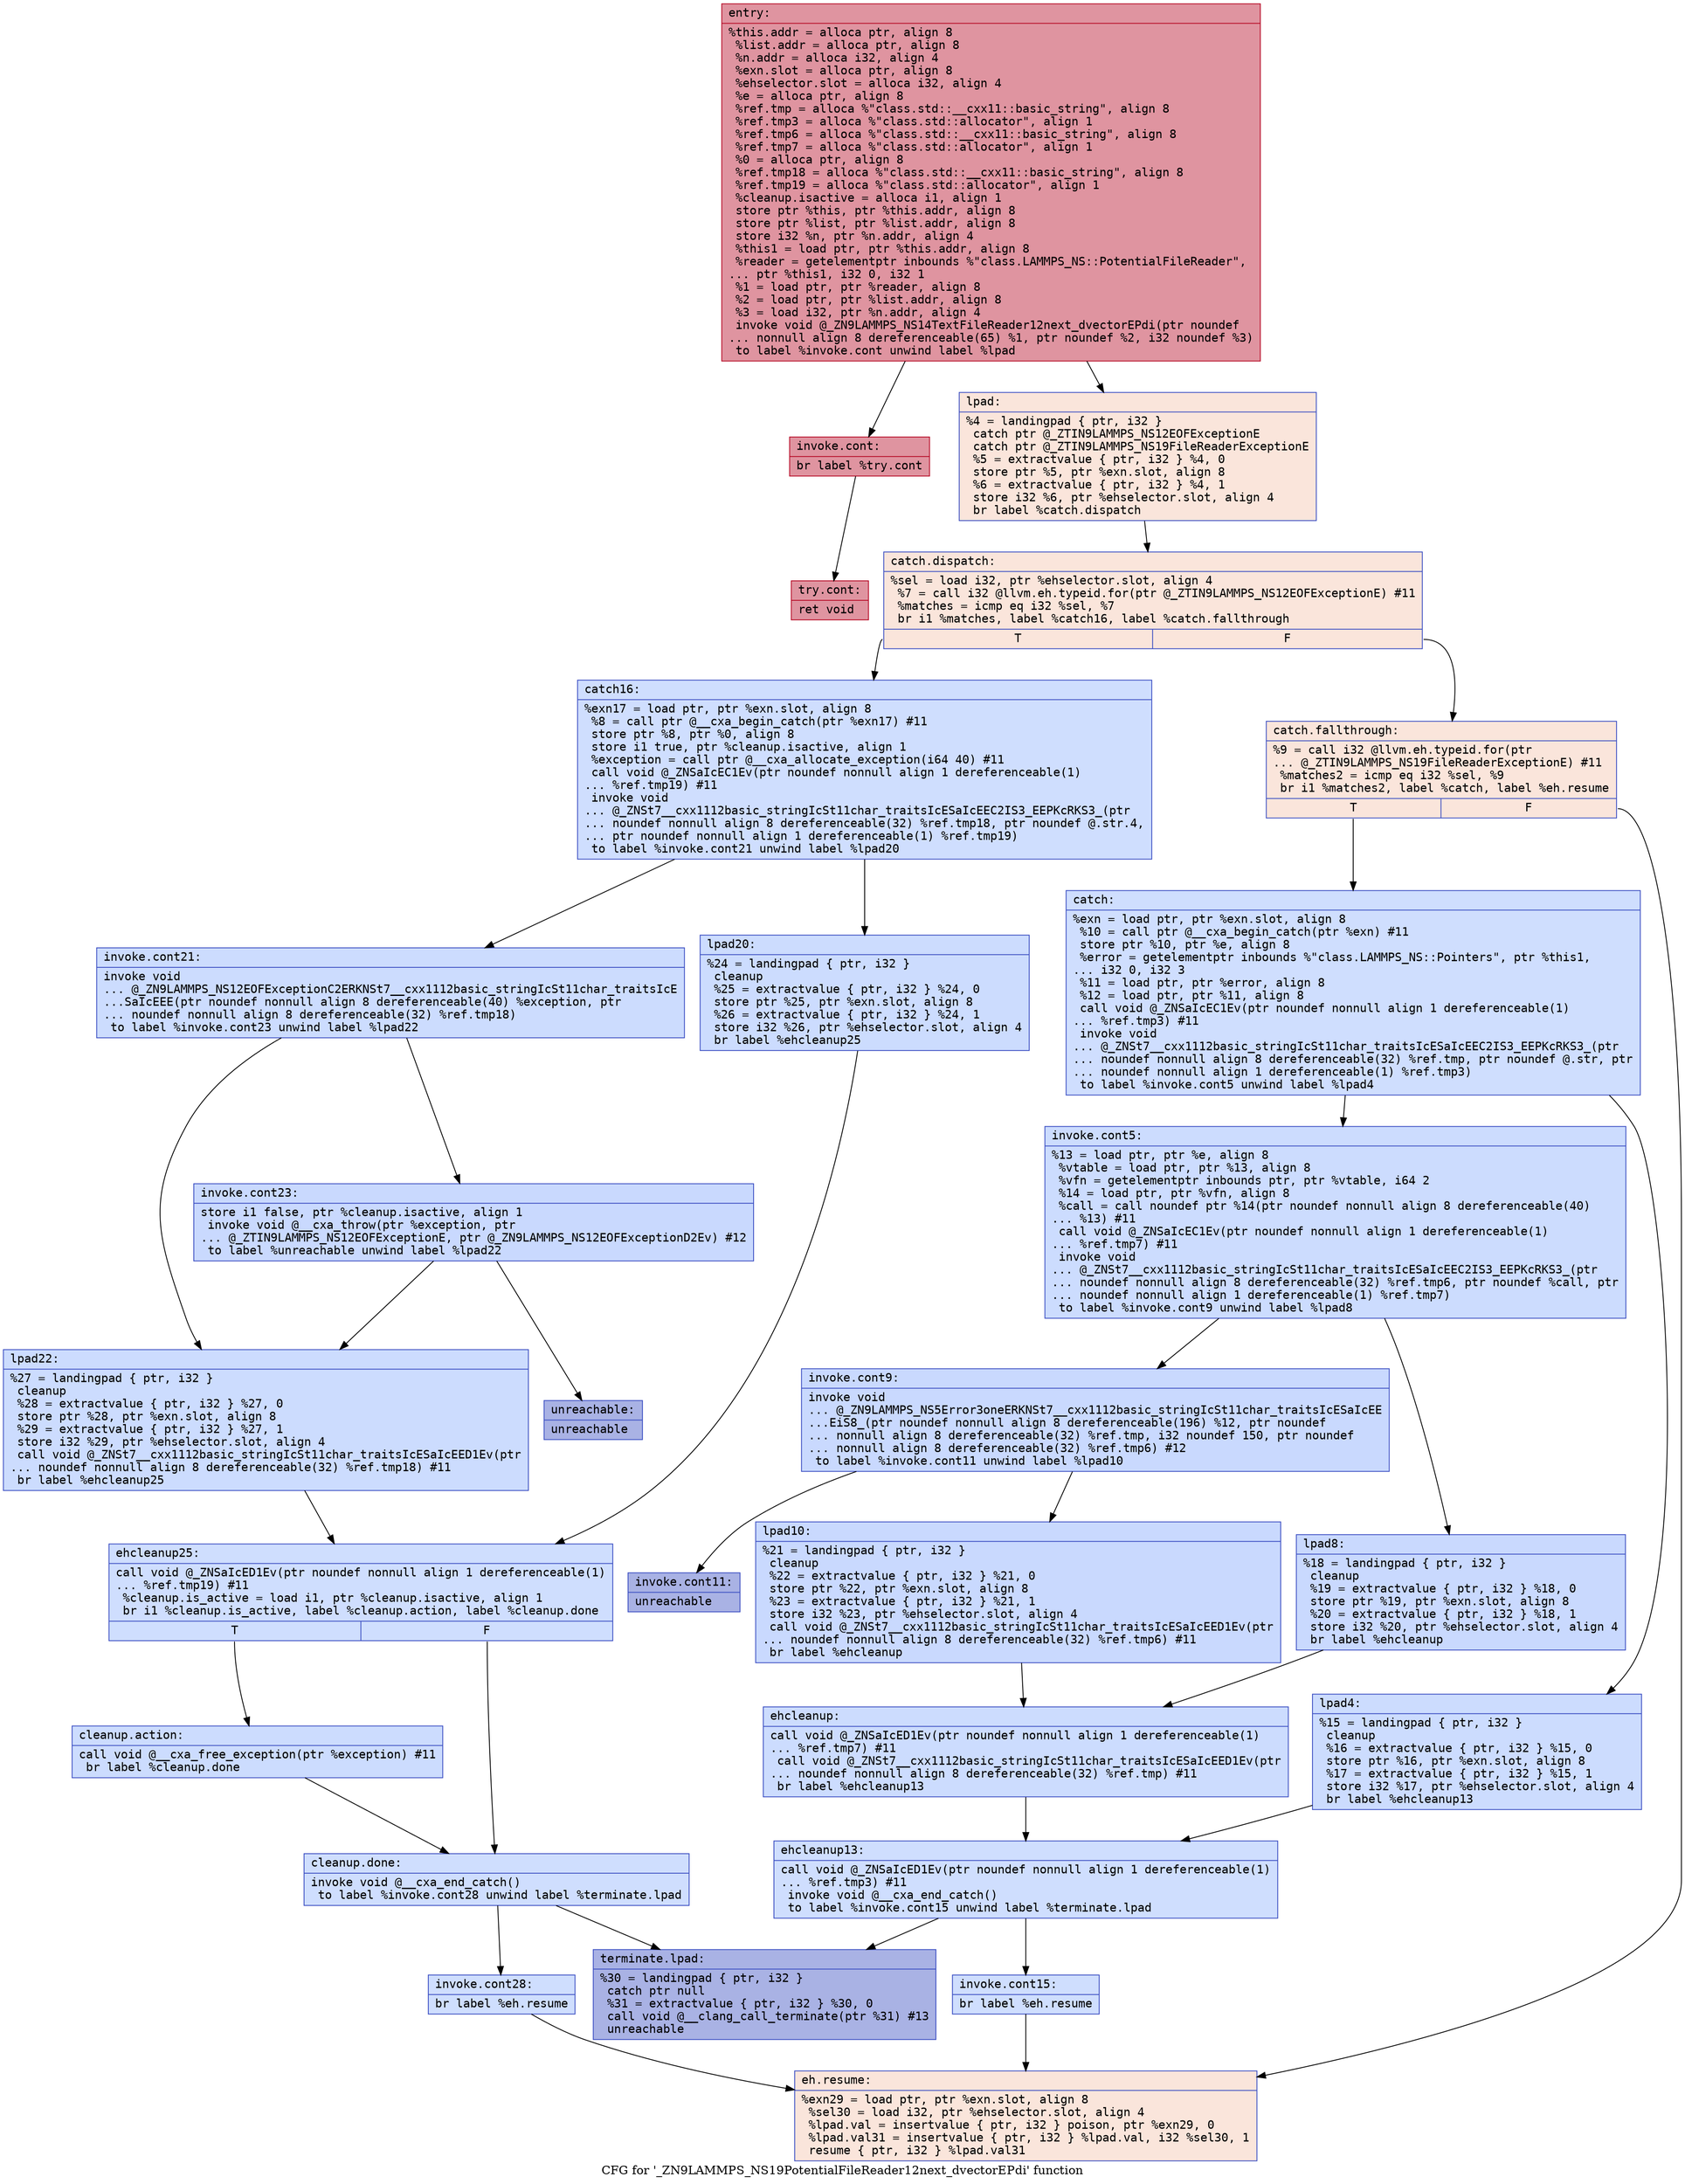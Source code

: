 digraph "CFG for '_ZN9LAMMPS_NS19PotentialFileReader12next_dvectorEPdi' function" {
	label="CFG for '_ZN9LAMMPS_NS19PotentialFileReader12next_dvectorEPdi' function";

	Node0x55acb5d5fbd0 [shape=record,color="#b70d28ff", style=filled, fillcolor="#b70d2870" fontname="Courier",label="{entry:\l|  %this.addr = alloca ptr, align 8\l  %list.addr = alloca ptr, align 8\l  %n.addr = alloca i32, align 4\l  %exn.slot = alloca ptr, align 8\l  %ehselector.slot = alloca i32, align 4\l  %e = alloca ptr, align 8\l  %ref.tmp = alloca %\"class.std::__cxx11::basic_string\", align 8\l  %ref.tmp3 = alloca %\"class.std::allocator\", align 1\l  %ref.tmp6 = alloca %\"class.std::__cxx11::basic_string\", align 8\l  %ref.tmp7 = alloca %\"class.std::allocator\", align 1\l  %0 = alloca ptr, align 8\l  %ref.tmp18 = alloca %\"class.std::__cxx11::basic_string\", align 8\l  %ref.tmp19 = alloca %\"class.std::allocator\", align 1\l  %cleanup.isactive = alloca i1, align 1\l  store ptr %this, ptr %this.addr, align 8\l  store ptr %list, ptr %list.addr, align 8\l  store i32 %n, ptr %n.addr, align 4\l  %this1 = load ptr, ptr %this.addr, align 8\l  %reader = getelementptr inbounds %\"class.LAMMPS_NS::PotentialFileReader\",\l... ptr %this1, i32 0, i32 1\l  %1 = load ptr, ptr %reader, align 8\l  %2 = load ptr, ptr %list.addr, align 8\l  %3 = load i32, ptr %n.addr, align 4\l  invoke void @_ZN9LAMMPS_NS14TextFileReader12next_dvectorEPdi(ptr noundef\l... nonnull align 8 dereferenceable(65) %1, ptr noundef %2, i32 noundef %3)\l          to label %invoke.cont unwind label %lpad\l}"];
	Node0x55acb5d5fbd0 -> Node0x55acb5d60b00[tooltip="entry -> invoke.cont\nProbability 100.00%" ];
	Node0x55acb5d5fbd0 -> Node0x55acb5d60b80[tooltip="entry -> lpad\nProbability 0.00%" ];
	Node0x55acb5d60b00 [shape=record,color="#b70d28ff", style=filled, fillcolor="#b70d2870" fontname="Courier",label="{invoke.cont:\l|  br label %try.cont\l}"];
	Node0x55acb5d60b00 -> Node0x55acb5d60e50[tooltip="invoke.cont -> try.cont\nProbability 100.00%" ];
	Node0x55acb5d60b80 [shape=record,color="#3d50c3ff", style=filled, fillcolor="#f4c5ad70" fontname="Courier",label="{lpad:\l|  %4 = landingpad \{ ptr, i32 \}\l          catch ptr @_ZTIN9LAMMPS_NS12EOFExceptionE\l          catch ptr @_ZTIN9LAMMPS_NS19FileReaderExceptionE\l  %5 = extractvalue \{ ptr, i32 \} %4, 0\l  store ptr %5, ptr %exn.slot, align 8\l  %6 = extractvalue \{ ptr, i32 \} %4, 1\l  store i32 %6, ptr %ehselector.slot, align 4\l  br label %catch.dispatch\l}"];
	Node0x55acb5d60b80 -> Node0x55acb5d611f0[tooltip="lpad -> catch.dispatch\nProbability 100.00%" ];
	Node0x55acb5d611f0 [shape=record,color="#3d50c3ff", style=filled, fillcolor="#f4c5ad70" fontname="Courier",label="{catch.dispatch:\l|  %sel = load i32, ptr %ehselector.slot, align 4\l  %7 = call i32 @llvm.eh.typeid.for(ptr @_ZTIN9LAMMPS_NS12EOFExceptionE) #11\l  %matches = icmp eq i32 %sel, %7\l  br i1 %matches, label %catch16, label %catch.fallthrough\l|{<s0>T|<s1>F}}"];
	Node0x55acb5d611f0:s0 -> Node0x55acb5d601f0[tooltip="catch.dispatch -> catch16\nProbability 0.00%" ];
	Node0x55acb5d611f0:s1 -> Node0x55acb5d60260[tooltip="catch.dispatch -> catch.fallthrough\nProbability 100.00%" ];
	Node0x55acb5d601f0 [shape=record,color="#3d50c3ff", style=filled, fillcolor="#93b5fe70" fontname="Courier",label="{catch16:\l|  %exn17 = load ptr, ptr %exn.slot, align 8\l  %8 = call ptr @__cxa_begin_catch(ptr %exn17) #11\l  store ptr %8, ptr %0, align 8\l  store i1 true, ptr %cleanup.isactive, align 1\l  %exception = call ptr @__cxa_allocate_exception(i64 40) #11\l  call void @_ZNSaIcEC1Ev(ptr noundef nonnull align 1 dereferenceable(1)\l... %ref.tmp19) #11\l  invoke void\l... @_ZNSt7__cxx1112basic_stringIcSt11char_traitsIcESaIcEEC2IS3_EEPKcRKS3_(ptr\l... noundef nonnull align 8 dereferenceable(32) %ref.tmp18, ptr noundef @.str.4,\l... ptr noundef nonnull align 1 dereferenceable(1) %ref.tmp19)\l          to label %invoke.cont21 unwind label %lpad20\l}"];
	Node0x55acb5d601f0 -> Node0x55acb5d61ed0[tooltip="catch16 -> invoke.cont21\nProbability 50.00%" ];
	Node0x55acb5d601f0 -> Node0x55acb5d61fb0[tooltip="catch16 -> lpad20\nProbability 50.00%" ];
	Node0x55acb5d61ed0 [shape=record,color="#3d50c3ff", style=filled, fillcolor="#8caffe70" fontname="Courier",label="{invoke.cont21:\l|  invoke void\l... @_ZN9LAMMPS_NS12EOFExceptionC2ERKNSt7__cxx1112basic_stringIcSt11char_traitsIcE\l...SaIcEEE(ptr noundef nonnull align 8 dereferenceable(40) %exception, ptr\l... noundef nonnull align 8 dereferenceable(32) %ref.tmp18)\l          to label %invoke.cont23 unwind label %lpad22\l}"];
	Node0x55acb5d61ed0 -> Node0x55acb5d61e80[tooltip="invoke.cont21 -> invoke.cont23\nProbability 50.00%" ];
	Node0x55acb5d61ed0 -> Node0x55acb5d622a0[tooltip="invoke.cont21 -> lpad22\nProbability 50.00%" ];
	Node0x55acb5d61e80 [shape=record,color="#3d50c3ff", style=filled, fillcolor="#85a8fc70" fontname="Courier",label="{invoke.cont23:\l|  store i1 false, ptr %cleanup.isactive, align 1\l  invoke void @__cxa_throw(ptr %exception, ptr\l... @_ZTIN9LAMMPS_NS12EOFExceptionE, ptr @_ZN9LAMMPS_NS12EOFExceptionD2Ev) #12\l          to label %unreachable unwind label %lpad22\l}"];
	Node0x55acb5d61e80 -> Node0x55acb5d62700[tooltip="invoke.cont23 -> unreachable\nProbability 0.00%" ];
	Node0x55acb5d61e80 -> Node0x55acb5d622a0[tooltip="invoke.cont23 -> lpad22\nProbability 100.00%" ];
	Node0x55acb5d60260 [shape=record,color="#3d50c3ff", style=filled, fillcolor="#f4c5ad70" fontname="Courier",label="{catch.fallthrough:\l|  %9 = call i32 @llvm.eh.typeid.for(ptr\l... @_ZTIN9LAMMPS_NS19FileReaderExceptionE) #11\l  %matches2 = icmp eq i32 %sel, %9\l  br i1 %matches2, label %catch, label %eh.resume\l|{<s0>T|<s1>F}}"];
	Node0x55acb5d60260:s0 -> Node0x55acb5d62b70[tooltip="catch.fallthrough -> catch\nProbability 0.00%" ];
	Node0x55acb5d60260:s1 -> Node0x55acb5d62bc0[tooltip="catch.fallthrough -> eh.resume\nProbability 100.00%" ];
	Node0x55acb5d62b70 [shape=record,color="#3d50c3ff", style=filled, fillcolor="#93b5fe70" fontname="Courier",label="{catch:\l|  %exn = load ptr, ptr %exn.slot, align 8\l  %10 = call ptr @__cxa_begin_catch(ptr %exn) #11\l  store ptr %10, ptr %e, align 8\l  %error = getelementptr inbounds %\"class.LAMMPS_NS::Pointers\", ptr %this1,\l... i32 0, i32 3\l  %11 = load ptr, ptr %error, align 8\l  %12 = load ptr, ptr %11, align 8\l  call void @_ZNSaIcEC1Ev(ptr noundef nonnull align 1 dereferenceable(1)\l... %ref.tmp3) #11\l  invoke void\l... @_ZNSt7__cxx1112basic_stringIcSt11char_traitsIcESaIcEEC2IS3_EEPKcRKS3_(ptr\l... noundef nonnull align 8 dereferenceable(32) %ref.tmp, ptr noundef @.str, ptr\l... noundef nonnull align 1 dereferenceable(1) %ref.tmp3)\l          to label %invoke.cont5 unwind label %lpad4\l}"];
	Node0x55acb5d62b70 -> Node0x55acb5d632b0[tooltip="catch -> invoke.cont5\nProbability 50.00%" ];
	Node0x55acb5d62b70 -> Node0x55acb5d63300[tooltip="catch -> lpad4\nProbability 50.00%" ];
	Node0x55acb5d632b0 [shape=record,color="#3d50c3ff", style=filled, fillcolor="#8caffe70" fontname="Courier",label="{invoke.cont5:\l|  %13 = load ptr, ptr %e, align 8\l  %vtable = load ptr, ptr %13, align 8\l  %vfn = getelementptr inbounds ptr, ptr %vtable, i64 2\l  %14 = load ptr, ptr %vfn, align 8\l  %call = call noundef ptr %14(ptr noundef nonnull align 8 dereferenceable(40)\l... %13) #11\l  call void @_ZNSaIcEC1Ev(ptr noundef nonnull align 1 dereferenceable(1)\l... %ref.tmp7) #11\l  invoke void\l... @_ZNSt7__cxx1112basic_stringIcSt11char_traitsIcESaIcEEC2IS3_EEPKcRKS3_(ptr\l... noundef nonnull align 8 dereferenceable(32) %ref.tmp6, ptr noundef %call, ptr\l... noundef nonnull align 1 dereferenceable(1) %ref.tmp7)\l          to label %invoke.cont9 unwind label %lpad8\l}"];
	Node0x55acb5d632b0 -> Node0x55acb5d639e0[tooltip="invoke.cont5 -> invoke.cont9\nProbability 50.00%" ];
	Node0x55acb5d632b0 -> Node0x55acb5d63a30[tooltip="invoke.cont5 -> lpad8\nProbability 50.00%" ];
	Node0x55acb5d639e0 [shape=record,color="#3d50c3ff", style=filled, fillcolor="#85a8fc70" fontname="Courier",label="{invoke.cont9:\l|  invoke void\l... @_ZN9LAMMPS_NS5Error3oneERKNSt7__cxx1112basic_stringIcSt11char_traitsIcESaIcEE\l...EiS8_(ptr noundef nonnull align 8 dereferenceable(196) %12, ptr noundef\l... nonnull align 8 dereferenceable(32) %ref.tmp, i32 noundef 150, ptr noundef\l... nonnull align 8 dereferenceable(32) %ref.tmp6) #12\l          to label %invoke.cont11 unwind label %lpad10\l}"];
	Node0x55acb5d639e0 -> Node0x55acb5d63990[tooltip="invoke.cont9 -> invoke.cont11\nProbability 0.00%" ];
	Node0x55acb5d639e0 -> Node0x55acb5d63d50[tooltip="invoke.cont9 -> lpad10\nProbability 100.00%" ];
	Node0x55acb5d63990 [shape=record,color="#3d50c3ff", style=filled, fillcolor="#3d50c370" fontname="Courier",label="{invoke.cont11:\l|  unreachable\l}"];
	Node0x55acb5d63300 [shape=record,color="#3d50c3ff", style=filled, fillcolor="#8caffe70" fontname="Courier",label="{lpad4:\l|  %15 = landingpad \{ ptr, i32 \}\l          cleanup\l  %16 = extractvalue \{ ptr, i32 \} %15, 0\l  store ptr %16, ptr %exn.slot, align 8\l  %17 = extractvalue \{ ptr, i32 \} %15, 1\l  store i32 %17, ptr %ehselector.slot, align 4\l  br label %ehcleanup13\l}"];
	Node0x55acb5d63300 -> Node0x55acb5d64310[tooltip="lpad4 -> ehcleanup13\nProbability 100.00%" ];
	Node0x55acb5d63a30 [shape=record,color="#3d50c3ff", style=filled, fillcolor="#85a8fc70" fontname="Courier",label="{lpad8:\l|  %18 = landingpad \{ ptr, i32 \}\l          cleanup\l  %19 = extractvalue \{ ptr, i32 \} %18, 0\l  store ptr %19, ptr %exn.slot, align 8\l  %20 = extractvalue \{ ptr, i32 \} %18, 1\l  store i32 %20, ptr %ehselector.slot, align 4\l  br label %ehcleanup\l}"];
	Node0x55acb5d63a30 -> Node0x55acb5d64980[tooltip="lpad8 -> ehcleanup\nProbability 100.00%" ];
	Node0x55acb5d63d50 [shape=record,color="#3d50c3ff", style=filled, fillcolor="#85a8fc70" fontname="Courier",label="{lpad10:\l|  %21 = landingpad \{ ptr, i32 \}\l          cleanup\l  %22 = extractvalue \{ ptr, i32 \} %21, 0\l  store ptr %22, ptr %exn.slot, align 8\l  %23 = extractvalue \{ ptr, i32 \} %21, 1\l  store i32 %23, ptr %ehselector.slot, align 4\l  call void @_ZNSt7__cxx1112basic_stringIcSt11char_traitsIcESaIcEED1Ev(ptr\l... noundef nonnull align 8 dereferenceable(32) %ref.tmp6) #11\l  br label %ehcleanup\l}"];
	Node0x55acb5d63d50 -> Node0x55acb5d64980[tooltip="lpad10 -> ehcleanup\nProbability 100.00%" ];
	Node0x55acb5d64980 [shape=record,color="#3d50c3ff", style=filled, fillcolor="#8caffe70" fontname="Courier",label="{ehcleanup:\l|  call void @_ZNSaIcED1Ev(ptr noundef nonnull align 1 dereferenceable(1)\l... %ref.tmp7) #11\l  call void @_ZNSt7__cxx1112basic_stringIcSt11char_traitsIcESaIcEED1Ev(ptr\l... noundef nonnull align 8 dereferenceable(32) %ref.tmp) #11\l  br label %ehcleanup13\l}"];
	Node0x55acb5d64980 -> Node0x55acb5d64310[tooltip="ehcleanup -> ehcleanup13\nProbability 100.00%" ];
	Node0x55acb5d64310 [shape=record,color="#3d50c3ff", style=filled, fillcolor="#93b5fe70" fontname="Courier",label="{ehcleanup13:\l|  call void @_ZNSaIcED1Ev(ptr noundef nonnull align 1 dereferenceable(1)\l... %ref.tmp3) #11\l  invoke void @__cxa_end_catch()\l          to label %invoke.cont15 unwind label %terminate.lpad\l}"];
	Node0x55acb5d64310 -> Node0x55acb5d65210[tooltip="ehcleanup13 -> invoke.cont15\nProbability 100.00%" ];
	Node0x55acb5d64310 -> Node0x55acb5d65260[tooltip="ehcleanup13 -> terminate.lpad\nProbability 0.00%" ];
	Node0x55acb5d65210 [shape=record,color="#3d50c3ff", style=filled, fillcolor="#93b5fe70" fontname="Courier",label="{invoke.cont15:\l|  br label %eh.resume\l}"];
	Node0x55acb5d65210 -> Node0x55acb5d62bc0[tooltip="invoke.cont15 -> eh.resume\nProbability 100.00%" ];
	Node0x55acb5d61fb0 [shape=record,color="#3d50c3ff", style=filled, fillcolor="#8caffe70" fontname="Courier",label="{lpad20:\l|  %24 = landingpad \{ ptr, i32 \}\l          cleanup\l  %25 = extractvalue \{ ptr, i32 \} %24, 0\l  store ptr %25, ptr %exn.slot, align 8\l  %26 = extractvalue \{ ptr, i32 \} %24, 1\l  store i32 %26, ptr %ehselector.slot, align 4\l  br label %ehcleanup25\l}"];
	Node0x55acb5d61fb0 -> Node0x55acb5d656f0[tooltip="lpad20 -> ehcleanup25\nProbability 100.00%" ];
	Node0x55acb5d622a0 [shape=record,color="#3d50c3ff", style=filled, fillcolor="#8caffe70" fontname="Courier",label="{lpad22:\l|  %27 = landingpad \{ ptr, i32 \}\l          cleanup\l  %28 = extractvalue \{ ptr, i32 \} %27, 0\l  store ptr %28, ptr %exn.slot, align 8\l  %29 = extractvalue \{ ptr, i32 \} %27, 1\l  store i32 %29, ptr %ehselector.slot, align 4\l  call void @_ZNSt7__cxx1112basic_stringIcSt11char_traitsIcESaIcEED1Ev(ptr\l... noundef nonnull align 8 dereferenceable(32) %ref.tmp18) #11\l  br label %ehcleanup25\l}"];
	Node0x55acb5d622a0 -> Node0x55acb5d656f0[tooltip="lpad22 -> ehcleanup25\nProbability 100.00%" ];
	Node0x55acb5d656f0 [shape=record,color="#3d50c3ff", style=filled, fillcolor="#93b5fe70" fontname="Courier",label="{ehcleanup25:\l|  call void @_ZNSaIcED1Ev(ptr noundef nonnull align 1 dereferenceable(1)\l... %ref.tmp19) #11\l  %cleanup.is_active = load i1, ptr %cleanup.isactive, align 1\l  br i1 %cleanup.is_active, label %cleanup.action, label %cleanup.done\l|{<s0>T|<s1>F}}"];
	Node0x55acb5d656f0:s0 -> Node0x55acb5d65e20[tooltip="ehcleanup25 -> cleanup.action\nProbability 50.00%" ];
	Node0x55acb5d656f0:s1 -> Node0x55acb5d65e70[tooltip="ehcleanup25 -> cleanup.done\nProbability 50.00%" ];
	Node0x55acb5d65e20 [shape=record,color="#3d50c3ff", style=filled, fillcolor="#8caffe70" fontname="Courier",label="{cleanup.action:\l|  call void @__cxa_free_exception(ptr %exception) #11\l  br label %cleanup.done\l}"];
	Node0x55acb5d65e20 -> Node0x55acb5d65e70[tooltip="cleanup.action -> cleanup.done\nProbability 100.00%" ];
	Node0x55acb5d65e70 [shape=record,color="#3d50c3ff", style=filled, fillcolor="#93b5fe70" fontname="Courier",label="{cleanup.done:\l|  invoke void @__cxa_end_catch()\l          to label %invoke.cont28 unwind label %terminate.lpad\l}"];
	Node0x55acb5d65e70 -> Node0x55acb5d66190[tooltip="cleanup.done -> invoke.cont28\nProbability 100.00%" ];
	Node0x55acb5d65e70 -> Node0x55acb5d65260[tooltip="cleanup.done -> terminate.lpad\nProbability 0.00%" ];
	Node0x55acb5d66190 [shape=record,color="#3d50c3ff", style=filled, fillcolor="#93b5fe70" fontname="Courier",label="{invoke.cont28:\l|  br label %eh.resume\l}"];
	Node0x55acb5d66190 -> Node0x55acb5d62bc0[tooltip="invoke.cont28 -> eh.resume\nProbability 100.00%" ];
	Node0x55acb5d60e50 [shape=record,color="#b70d28ff", style=filled, fillcolor="#b70d2870" fontname="Courier",label="{try.cont:\l|  ret void\l}"];
	Node0x55acb5d62bc0 [shape=record,color="#3d50c3ff", style=filled, fillcolor="#f4c5ad70" fontname="Courier",label="{eh.resume:\l|  %exn29 = load ptr, ptr %exn.slot, align 8\l  %sel30 = load i32, ptr %ehselector.slot, align 4\l  %lpad.val = insertvalue \{ ptr, i32 \} poison, ptr %exn29, 0\l  %lpad.val31 = insertvalue \{ ptr, i32 \} %lpad.val, i32 %sel30, 1\l  resume \{ ptr, i32 \} %lpad.val31\l}"];
	Node0x55acb5d65260 [shape=record,color="#3d50c3ff", style=filled, fillcolor="#3d50c370" fontname="Courier",label="{terminate.lpad:\l|  %30 = landingpad \{ ptr, i32 \}\l          catch ptr null\l  %31 = extractvalue \{ ptr, i32 \} %30, 0\l  call void @__clang_call_terminate(ptr %31) #13\l  unreachable\l}"];
	Node0x55acb5d62700 [shape=record,color="#3d50c3ff", style=filled, fillcolor="#3d50c370" fontname="Courier",label="{unreachable:\l|  unreachable\l}"];
}
